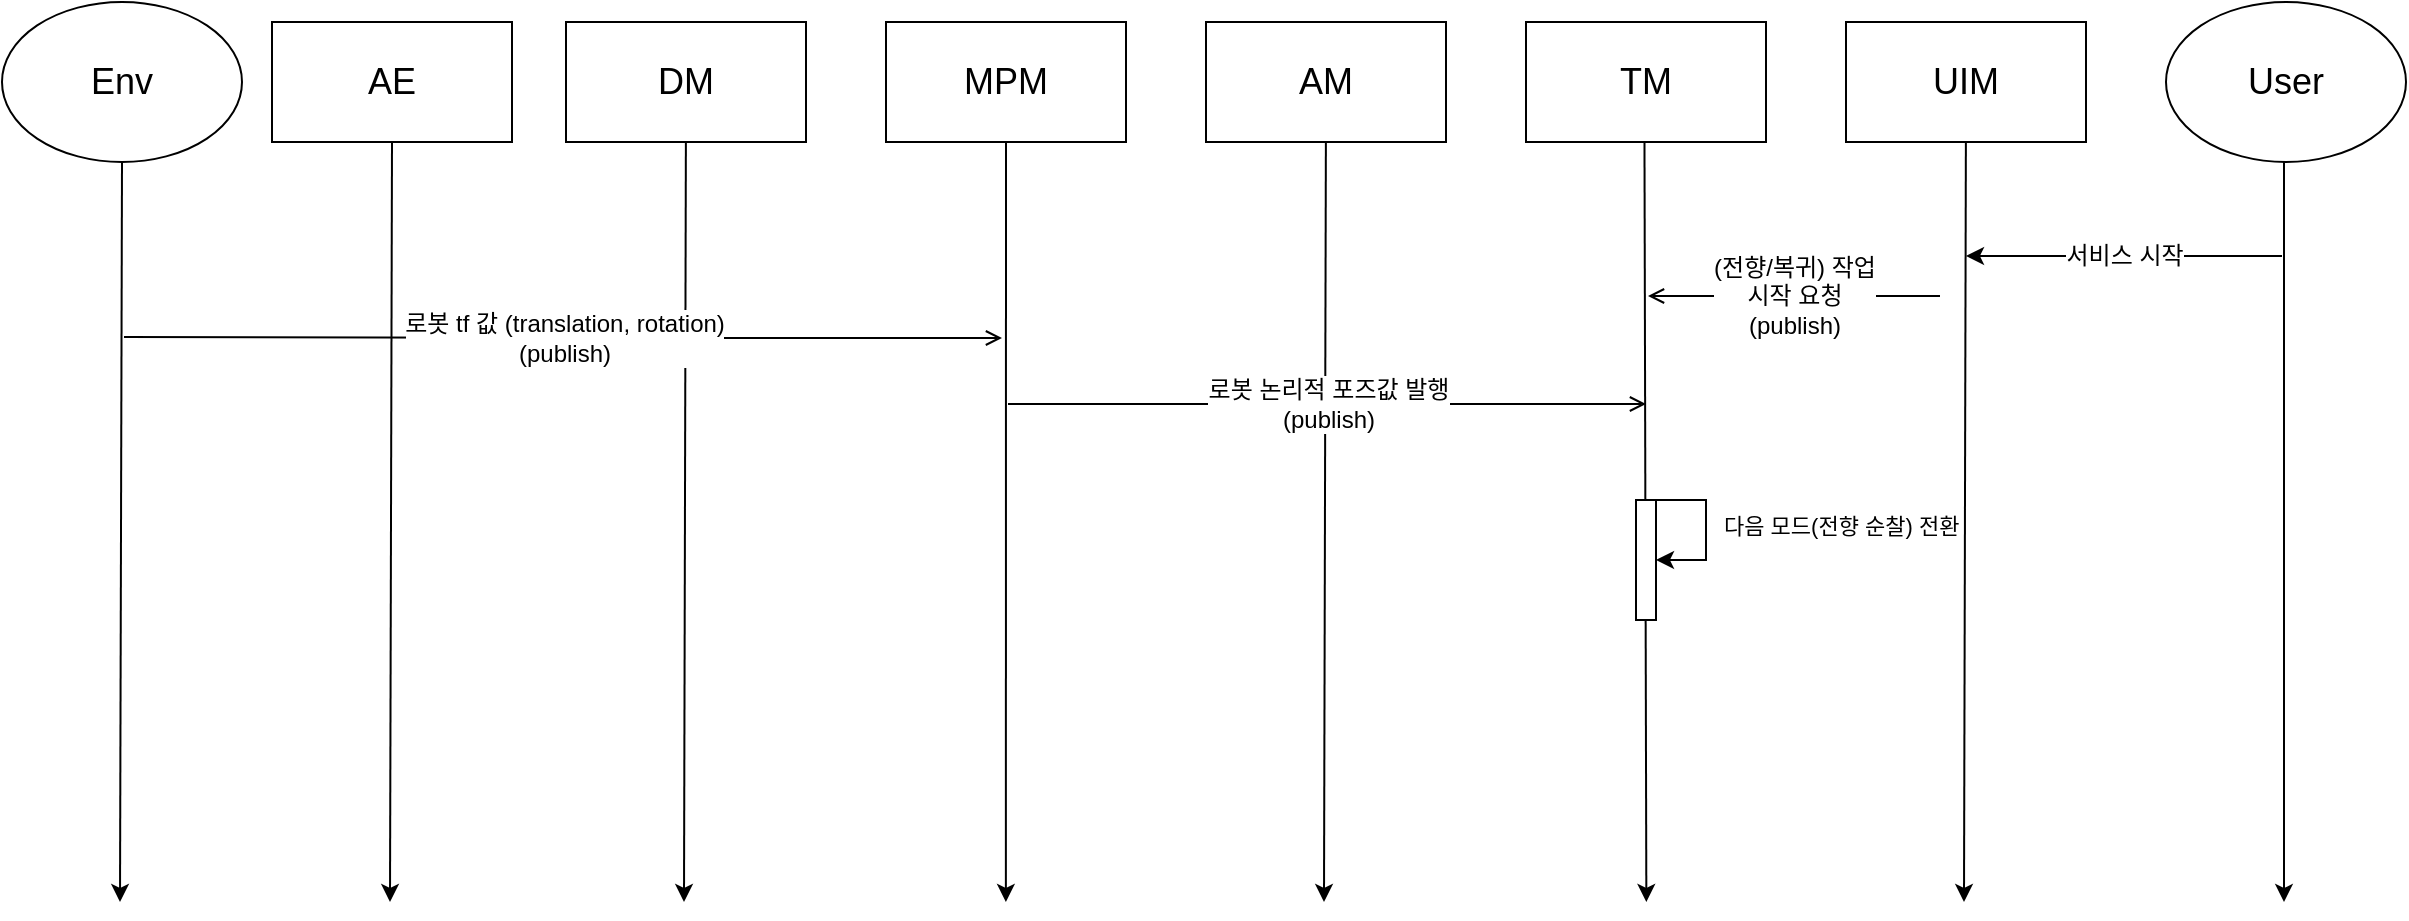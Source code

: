 <mxfile version="22.1.21" type="google">
  <diagram name="페이지-1" id="aEvHvg_GISMhGPSxpiuL">
    <mxGraphModel grid="1" page="1" gridSize="10" guides="1" tooltips="1" connect="1" arrows="1" fold="1" pageScale="1" pageWidth="1169" pageHeight="827" math="0" shadow="0">
      <root>
        <mxCell id="0" />
        <mxCell id="1" parent="0" />
        <mxCell id="wB_7CRHb40THPqK0Hq_M-1" value="&lt;font style=&quot;font-size: 18px;&quot;&gt;Env&lt;/font&gt;" style="ellipse;whiteSpace=wrap;html=1;" vertex="1" parent="1">
          <mxGeometry x="45" y="70" width="120" height="80" as="geometry" />
        </mxCell>
        <mxCell id="wB_7CRHb40THPqK0Hq_M-2" value="&lt;font style=&quot;font-size: 18px;&quot;&gt;DM&lt;/font&gt;" style="rounded=0;whiteSpace=wrap;html=1;" vertex="1" parent="1">
          <mxGeometry x="327" y="80" width="120" height="60" as="geometry" />
        </mxCell>
        <mxCell id="wB_7CRHb40THPqK0Hq_M-3" value="&lt;font style=&quot;font-size: 18px;&quot;&gt;MPM&lt;/font&gt;" style="rounded=0;whiteSpace=wrap;html=1;" vertex="1" parent="1">
          <mxGeometry x="487" y="80" width="120" height="60" as="geometry" />
        </mxCell>
        <mxCell id="wB_7CRHb40THPqK0Hq_M-4" value="&lt;font style=&quot;font-size: 18px;&quot;&gt;AM&lt;/font&gt;" style="rounded=0;whiteSpace=wrap;html=1;" vertex="1" parent="1">
          <mxGeometry x="647" y="80" width="120" height="60" as="geometry" />
        </mxCell>
        <mxCell id="wB_7CRHb40THPqK0Hq_M-5" value="&lt;font style=&quot;font-size: 18px;&quot;&gt;TM&lt;/font&gt;" style="rounded=0;whiteSpace=wrap;html=1;" vertex="1" parent="1">
          <mxGeometry x="807" y="80" width="120" height="60" as="geometry" />
        </mxCell>
        <mxCell id="wB_7CRHb40THPqK0Hq_M-6" value="&lt;font style=&quot;font-size: 18px;&quot;&gt;UIM&lt;/font&gt;" style="rounded=0;whiteSpace=wrap;html=1;" vertex="1" parent="1">
          <mxGeometry x="967" y="80" width="120" height="60" as="geometry" />
        </mxCell>
        <mxCell id="wB_7CRHb40THPqK0Hq_M-10" value="&lt;font style=&quot;font-size: 18px;&quot;&gt;User&lt;/font&gt;" style="ellipse;whiteSpace=wrap;html=1;" vertex="1" parent="1">
          <mxGeometry x="1127" y="70" width="120" height="80" as="geometry" />
        </mxCell>
        <mxCell id="wB_7CRHb40THPqK0Hq_M-11" value="" style="endArrow=classic;html=1;rounded=0;exitX=0.5;exitY=1;exitDx=0;exitDy=0;" edge="1" parent="1" source="wB_7CRHb40THPqK0Hq_M-1">
          <mxGeometry width="50" height="50" relative="1" as="geometry">
            <mxPoint x="104.94" y="140" as="sourcePoint" />
            <mxPoint x="104" y="520" as="targetPoint" />
          </mxGeometry>
        </mxCell>
        <mxCell id="wB_7CRHb40THPqK0Hq_M-12" value="" style="endArrow=classic;html=1;rounded=0;" edge="1" parent="1">
          <mxGeometry width="50" height="50" relative="1" as="geometry">
            <mxPoint x="386.94" y="140" as="sourcePoint" />
            <mxPoint x="386" y="520" as="targetPoint" />
          </mxGeometry>
        </mxCell>
        <mxCell id="wB_7CRHb40THPqK0Hq_M-14" value="" style="endArrow=classic;html=1;rounded=0;" edge="1" parent="1">
          <mxGeometry width="50" height="50" relative="1" as="geometry">
            <mxPoint x="706.94" y="140" as="sourcePoint" />
            <mxPoint x="706" y="520" as="targetPoint" />
          </mxGeometry>
        </mxCell>
        <mxCell id="wB_7CRHb40THPqK0Hq_M-16" value="" style="endArrow=classic;html=1;rounded=0;" edge="1" parent="1">
          <mxGeometry width="50" height="50" relative="1" as="geometry">
            <mxPoint x="1026.94" y="140" as="sourcePoint" />
            <mxPoint x="1026" y="520" as="targetPoint" />
          </mxGeometry>
        </mxCell>
        <mxCell id="wB_7CRHb40THPqK0Hq_M-17" value="" style="endArrow=classic;html=1;rounded=0;" edge="1" parent="1">
          <mxGeometry width="50" height="50" relative="1" as="geometry">
            <mxPoint x="1186" y="150" as="sourcePoint" />
            <mxPoint x="1186" y="520" as="targetPoint" />
          </mxGeometry>
        </mxCell>
        <mxCell id="z3fk2WP9xM1_8R4VP8eC-8" value="" style="endArrow=classic;html=1;rounded=0;startArrow=none;startFill=0;endFill=1;" edge="1" parent="1">
          <mxGeometry width="50" height="50" relative="1" as="geometry">
            <mxPoint x="866.236" y="140" as="sourcePoint" />
            <mxPoint x="867.176" y="520" as="targetPoint" />
          </mxGeometry>
        </mxCell>
        <mxCell id="z3fk2WP9xM1_8R4VP8eC-9" value="" style="endArrow=open;endSize=6;html=1;rounded=0;startSize=6;" edge="1" parent="1">
          <mxGeometry x="0.032" y="-20" width="160" relative="1" as="geometry">
            <mxPoint x="548" y="271" as="sourcePoint" />
            <mxPoint x="867" y="271" as="targetPoint" />
            <mxPoint as="offset" />
          </mxGeometry>
        </mxCell>
        <mxCell id="lTXoIBKBTTT-Uh1s0AAq-8" value="로봇 논리적 포즈값 발행&lt;br&gt;(publish)" style="edgeLabel;html=1;align=center;verticalAlign=middle;resizable=0;points=[];fontSize=12;" connectable="0" vertex="1" parent="z3fk2WP9xM1_8R4VP8eC-9">
          <mxGeometry relative="1" as="geometry">
            <mxPoint as="offset" />
          </mxGeometry>
        </mxCell>
        <mxCell id="z3fk2WP9xM1_8R4VP8eC-10" value="" style="endArrow=open;endSize=6;html=1;rounded=0;startSize=6;" edge="1" parent="1">
          <mxGeometry y="20" width="160" relative="1" as="geometry">
            <mxPoint x="106" y="237.5" as="sourcePoint" />
            <mxPoint x="545" y="238" as="targetPoint" />
            <mxPoint as="offset" />
            <Array as="points">
              <mxPoint x="329" y="238" />
            </Array>
          </mxGeometry>
        </mxCell>
        <mxCell id="lTXoIBKBTTT-Uh1s0AAq-7" value="로봇 tf 값 (translation, rotation)&lt;br style=&quot;border-color: var(--border-color); font-size: 12px;&quot;&gt;(publish)" style="edgeLabel;html=1;align=center;verticalAlign=middle;resizable=0;points=[];fontSize=12;" connectable="0" vertex="1" parent="z3fk2WP9xM1_8R4VP8eC-10">
          <mxGeometry relative="1" as="geometry">
            <mxPoint as="offset" />
          </mxGeometry>
        </mxCell>
        <mxCell id="z3fk2WP9xM1_8R4VP8eC-13" value="" style="endArrow=classic;endSize=6;html=1;rounded=0;endFill=1;" edge="1" parent="1">
          <mxGeometry x="0.03" y="-10" width="160" relative="1" as="geometry">
            <mxPoint x="1185" y="197" as="sourcePoint" />
            <mxPoint x="1027" y="197" as="targetPoint" />
            <mxPoint as="offset" />
          </mxGeometry>
        </mxCell>
        <mxCell id="lTXoIBKBTTT-Uh1s0AAq-9" value="서비스 시작" style="edgeLabel;html=1;align=center;verticalAlign=middle;resizable=0;points=[];fontSize=12;" connectable="0" vertex="1" parent="z3fk2WP9xM1_8R4VP8eC-13">
          <mxGeometry relative="1" as="geometry">
            <mxPoint as="offset" />
          </mxGeometry>
        </mxCell>
        <mxCell id="z3fk2WP9xM1_8R4VP8eC-14" value="" style="endArrow=open;endSize=6;html=1;rounded=0;endFill=0;startSize=6;" edge="1" parent="1">
          <mxGeometry x="0.031" y="-20" width="160" relative="1" as="geometry">
            <mxPoint x="1014" y="217" as="sourcePoint" />
            <mxPoint x="868" y="217" as="targetPoint" />
            <mxPoint as="offset" />
          </mxGeometry>
        </mxCell>
        <mxCell id="lTXoIBKBTTT-Uh1s0AAq-6" value="(전향/복귀) 작업 &lt;br&gt;시작 요청&lt;br style=&quot;border-color: var(--border-color); font-size: 12px;&quot;&gt;(publish)" style="edgeLabel;html=1;align=center;verticalAlign=middle;resizable=0;points=[];fontSize=12;" connectable="0" vertex="1" parent="z3fk2WP9xM1_8R4VP8eC-14">
          <mxGeometry relative="1" as="geometry">
            <mxPoint as="offset" />
          </mxGeometry>
        </mxCell>
        <mxCell id="PWW2UstbYue9-_PvLg0V-2" value="" style="endArrow=classic;html=1;rounded=0;endFill=1;exitX=0.5;exitY=1;exitDx=0;exitDy=0;" edge="1" parent="1" source="wB_7CRHb40THPqK0Hq_M-3">
          <mxGeometry width="50" height="50" relative="1" as="geometry">
            <mxPoint x="542" y="140" as="sourcePoint" />
            <mxPoint x="546.94" y="520" as="targetPoint" />
          </mxGeometry>
        </mxCell>
        <mxCell id="zd5J7gCIsPWvUSXiZJ3O-1" value="" style="html=1;points=[[0,0,0,0,5],[0,1,0,0,-5],[1,0,0,0,5],[1,1,0,0,-5]];perimeter=orthogonalPerimeter;outlineConnect=0;targetShapes=umlLifeline;portConstraint=eastwest;newEdgeStyle={&quot;curved&quot;:0,&quot;rounded&quot;:0};" vertex="1" parent="1">
          <mxGeometry x="862" y="319" width="10" height="60" as="geometry" />
        </mxCell>
        <mxCell id="zd5J7gCIsPWvUSXiZJ3O-2" value="다음 모드(전향 순찰) 전환" style="html=1;align=left;spacingLeft=2;endArrow=classic;rounded=0;edgeStyle=orthogonalEdgeStyle;curved=0;rounded=0;startSize=6;endFill=1;" edge="1" parent="1" target="zd5J7gCIsPWvUSXiZJ3O-1">
          <mxGeometry x="-0.059" y="5" relative="1" as="geometry">
            <mxPoint x="872" y="319" as="sourcePoint" />
            <Array as="points">
              <mxPoint x="897" y="349" />
            </Array>
            <mxPoint as="offset" />
          </mxGeometry>
        </mxCell>
        <mxCell id="zHS9FryvNAx0anspzbPX-4" value="" style="endArrow=classic;html=1;rounded=0;exitX=0.5;exitY=1;exitDx=0;exitDy=0;" edge="1" parent="1" source="0QGlrLt8_RWLTmjK8VXe-1">
          <mxGeometry width="50" height="50" relative="1" as="geometry">
            <mxPoint x="240" y="150" as="sourcePoint" />
            <mxPoint x="239" y="520" as="targetPoint" />
          </mxGeometry>
        </mxCell>
        <mxCell id="0QGlrLt8_RWLTmjK8VXe-1" value="&lt;span style=&quot;font-size: 18px;&quot;&gt;AE&lt;/span&gt;" style="rounded=0;whiteSpace=wrap;html=1;" vertex="1" parent="1">
          <mxGeometry x="180" y="80" width="120" height="60" as="geometry" />
        </mxCell>
      </root>
    </mxGraphModel>
  </diagram>
</mxfile>
